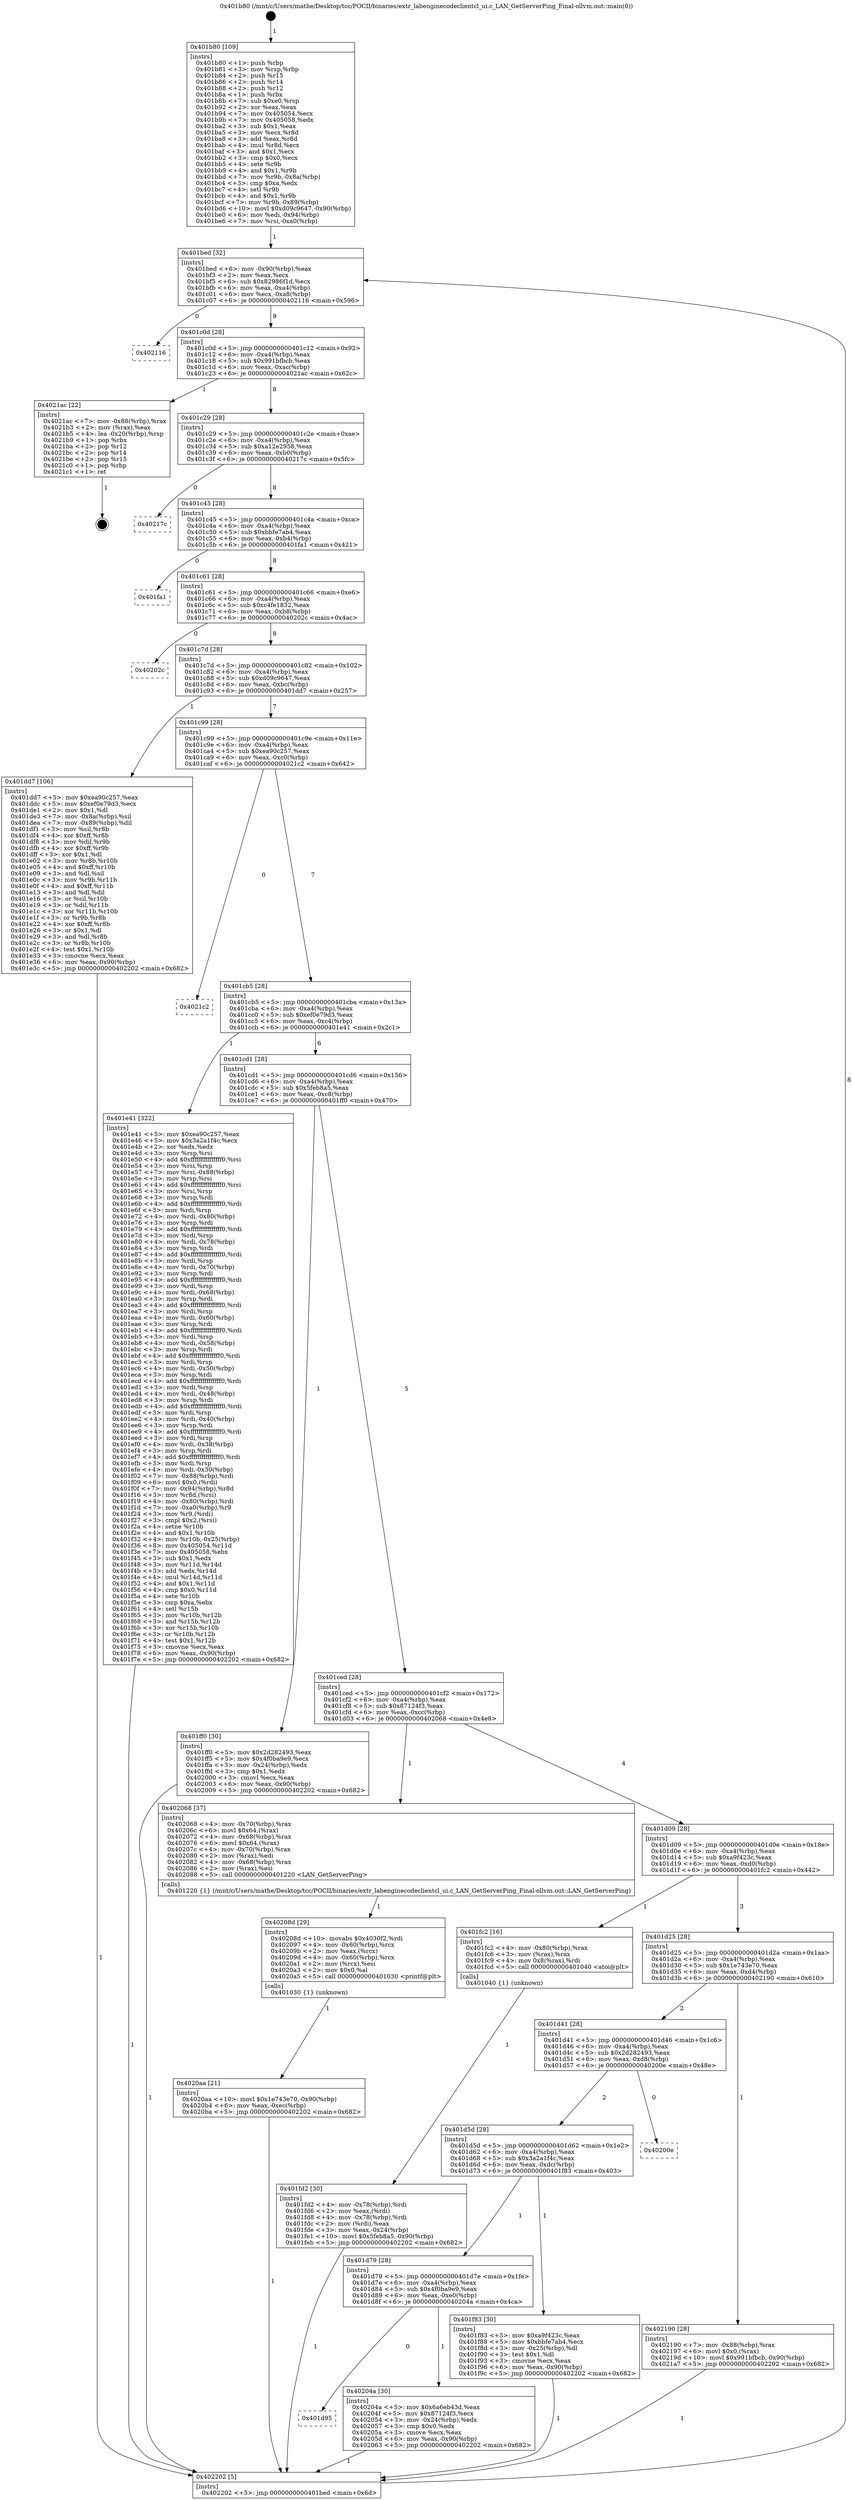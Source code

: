 digraph "0x401b80" {
  label = "0x401b80 (/mnt/c/Users/mathe/Desktop/tcc/POCII/binaries/extr_labenginecodeclientcl_ui.c_LAN_GetServerPing_Final-ollvm.out::main(0))"
  labelloc = "t"
  node[shape=record]

  Entry [label="",width=0.3,height=0.3,shape=circle,fillcolor=black,style=filled]
  "0x401bed" [label="{
     0x401bed [32]\l
     | [instrs]\l
     &nbsp;&nbsp;0x401bed \<+6\>: mov -0x90(%rbp),%eax\l
     &nbsp;&nbsp;0x401bf3 \<+2\>: mov %eax,%ecx\l
     &nbsp;&nbsp;0x401bf5 \<+6\>: sub $0x82986f1d,%ecx\l
     &nbsp;&nbsp;0x401bfb \<+6\>: mov %eax,-0xa4(%rbp)\l
     &nbsp;&nbsp;0x401c01 \<+6\>: mov %ecx,-0xa8(%rbp)\l
     &nbsp;&nbsp;0x401c07 \<+6\>: je 0000000000402116 \<main+0x596\>\l
  }"]
  "0x402116" [label="{
     0x402116\l
  }", style=dashed]
  "0x401c0d" [label="{
     0x401c0d [28]\l
     | [instrs]\l
     &nbsp;&nbsp;0x401c0d \<+5\>: jmp 0000000000401c12 \<main+0x92\>\l
     &nbsp;&nbsp;0x401c12 \<+6\>: mov -0xa4(%rbp),%eax\l
     &nbsp;&nbsp;0x401c18 \<+5\>: sub $0x991bfbcb,%eax\l
     &nbsp;&nbsp;0x401c1d \<+6\>: mov %eax,-0xac(%rbp)\l
     &nbsp;&nbsp;0x401c23 \<+6\>: je 00000000004021ac \<main+0x62c\>\l
  }"]
  Exit [label="",width=0.3,height=0.3,shape=circle,fillcolor=black,style=filled,peripheries=2]
  "0x4021ac" [label="{
     0x4021ac [22]\l
     | [instrs]\l
     &nbsp;&nbsp;0x4021ac \<+7\>: mov -0x88(%rbp),%rax\l
     &nbsp;&nbsp;0x4021b3 \<+2\>: mov (%rax),%eax\l
     &nbsp;&nbsp;0x4021b5 \<+4\>: lea -0x20(%rbp),%rsp\l
     &nbsp;&nbsp;0x4021b9 \<+1\>: pop %rbx\l
     &nbsp;&nbsp;0x4021ba \<+2\>: pop %r12\l
     &nbsp;&nbsp;0x4021bc \<+2\>: pop %r14\l
     &nbsp;&nbsp;0x4021be \<+2\>: pop %r15\l
     &nbsp;&nbsp;0x4021c0 \<+1\>: pop %rbp\l
     &nbsp;&nbsp;0x4021c1 \<+1\>: ret\l
  }"]
  "0x401c29" [label="{
     0x401c29 [28]\l
     | [instrs]\l
     &nbsp;&nbsp;0x401c29 \<+5\>: jmp 0000000000401c2e \<main+0xae\>\l
     &nbsp;&nbsp;0x401c2e \<+6\>: mov -0xa4(%rbp),%eax\l
     &nbsp;&nbsp;0x401c34 \<+5\>: sub $0xa12e2958,%eax\l
     &nbsp;&nbsp;0x401c39 \<+6\>: mov %eax,-0xb0(%rbp)\l
     &nbsp;&nbsp;0x401c3f \<+6\>: je 000000000040217c \<main+0x5fc\>\l
  }"]
  "0x4020aa" [label="{
     0x4020aa [21]\l
     | [instrs]\l
     &nbsp;&nbsp;0x4020aa \<+10\>: movl $0x1e743e70,-0x90(%rbp)\l
     &nbsp;&nbsp;0x4020b4 \<+6\>: mov %eax,-0xec(%rbp)\l
     &nbsp;&nbsp;0x4020ba \<+5\>: jmp 0000000000402202 \<main+0x682\>\l
  }"]
  "0x40217c" [label="{
     0x40217c\l
  }", style=dashed]
  "0x401c45" [label="{
     0x401c45 [28]\l
     | [instrs]\l
     &nbsp;&nbsp;0x401c45 \<+5\>: jmp 0000000000401c4a \<main+0xca\>\l
     &nbsp;&nbsp;0x401c4a \<+6\>: mov -0xa4(%rbp),%eax\l
     &nbsp;&nbsp;0x401c50 \<+5\>: sub $0xbbfe7ab4,%eax\l
     &nbsp;&nbsp;0x401c55 \<+6\>: mov %eax,-0xb4(%rbp)\l
     &nbsp;&nbsp;0x401c5b \<+6\>: je 0000000000401fa1 \<main+0x421\>\l
  }"]
  "0x40208d" [label="{
     0x40208d [29]\l
     | [instrs]\l
     &nbsp;&nbsp;0x40208d \<+10\>: movabs $0x4030f2,%rdi\l
     &nbsp;&nbsp;0x402097 \<+4\>: mov -0x60(%rbp),%rcx\l
     &nbsp;&nbsp;0x40209b \<+2\>: mov %eax,(%rcx)\l
     &nbsp;&nbsp;0x40209d \<+4\>: mov -0x60(%rbp),%rcx\l
     &nbsp;&nbsp;0x4020a1 \<+2\>: mov (%rcx),%esi\l
     &nbsp;&nbsp;0x4020a3 \<+2\>: mov $0x0,%al\l
     &nbsp;&nbsp;0x4020a5 \<+5\>: call 0000000000401030 \<printf@plt\>\l
     | [calls]\l
     &nbsp;&nbsp;0x401030 \{1\} (unknown)\l
  }"]
  "0x401fa1" [label="{
     0x401fa1\l
  }", style=dashed]
  "0x401c61" [label="{
     0x401c61 [28]\l
     | [instrs]\l
     &nbsp;&nbsp;0x401c61 \<+5\>: jmp 0000000000401c66 \<main+0xe6\>\l
     &nbsp;&nbsp;0x401c66 \<+6\>: mov -0xa4(%rbp),%eax\l
     &nbsp;&nbsp;0x401c6c \<+5\>: sub $0xc4fe1832,%eax\l
     &nbsp;&nbsp;0x401c71 \<+6\>: mov %eax,-0xb8(%rbp)\l
     &nbsp;&nbsp;0x401c77 \<+6\>: je 000000000040202c \<main+0x4ac\>\l
  }"]
  "0x401d95" [label="{
     0x401d95\l
  }", style=dashed]
  "0x40202c" [label="{
     0x40202c\l
  }", style=dashed]
  "0x401c7d" [label="{
     0x401c7d [28]\l
     | [instrs]\l
     &nbsp;&nbsp;0x401c7d \<+5\>: jmp 0000000000401c82 \<main+0x102\>\l
     &nbsp;&nbsp;0x401c82 \<+6\>: mov -0xa4(%rbp),%eax\l
     &nbsp;&nbsp;0x401c88 \<+5\>: sub $0xd09c9647,%eax\l
     &nbsp;&nbsp;0x401c8d \<+6\>: mov %eax,-0xbc(%rbp)\l
     &nbsp;&nbsp;0x401c93 \<+6\>: je 0000000000401dd7 \<main+0x257\>\l
  }"]
  "0x40204a" [label="{
     0x40204a [30]\l
     | [instrs]\l
     &nbsp;&nbsp;0x40204a \<+5\>: mov $0x6a6eb43d,%eax\l
     &nbsp;&nbsp;0x40204f \<+5\>: mov $0x87124f3,%ecx\l
     &nbsp;&nbsp;0x402054 \<+3\>: mov -0x24(%rbp),%edx\l
     &nbsp;&nbsp;0x402057 \<+3\>: cmp $0x0,%edx\l
     &nbsp;&nbsp;0x40205a \<+3\>: cmove %ecx,%eax\l
     &nbsp;&nbsp;0x40205d \<+6\>: mov %eax,-0x90(%rbp)\l
     &nbsp;&nbsp;0x402063 \<+5\>: jmp 0000000000402202 \<main+0x682\>\l
  }"]
  "0x401dd7" [label="{
     0x401dd7 [106]\l
     | [instrs]\l
     &nbsp;&nbsp;0x401dd7 \<+5\>: mov $0xea90c257,%eax\l
     &nbsp;&nbsp;0x401ddc \<+5\>: mov $0xef0e79d3,%ecx\l
     &nbsp;&nbsp;0x401de1 \<+2\>: mov $0x1,%dl\l
     &nbsp;&nbsp;0x401de3 \<+7\>: mov -0x8a(%rbp),%sil\l
     &nbsp;&nbsp;0x401dea \<+7\>: mov -0x89(%rbp),%dil\l
     &nbsp;&nbsp;0x401df1 \<+3\>: mov %sil,%r8b\l
     &nbsp;&nbsp;0x401df4 \<+4\>: xor $0xff,%r8b\l
     &nbsp;&nbsp;0x401df8 \<+3\>: mov %dil,%r9b\l
     &nbsp;&nbsp;0x401dfb \<+4\>: xor $0xff,%r9b\l
     &nbsp;&nbsp;0x401dff \<+3\>: xor $0x1,%dl\l
     &nbsp;&nbsp;0x401e02 \<+3\>: mov %r8b,%r10b\l
     &nbsp;&nbsp;0x401e05 \<+4\>: and $0xff,%r10b\l
     &nbsp;&nbsp;0x401e09 \<+3\>: and %dl,%sil\l
     &nbsp;&nbsp;0x401e0c \<+3\>: mov %r9b,%r11b\l
     &nbsp;&nbsp;0x401e0f \<+4\>: and $0xff,%r11b\l
     &nbsp;&nbsp;0x401e13 \<+3\>: and %dl,%dil\l
     &nbsp;&nbsp;0x401e16 \<+3\>: or %sil,%r10b\l
     &nbsp;&nbsp;0x401e19 \<+3\>: or %dil,%r11b\l
     &nbsp;&nbsp;0x401e1c \<+3\>: xor %r11b,%r10b\l
     &nbsp;&nbsp;0x401e1f \<+3\>: or %r9b,%r8b\l
     &nbsp;&nbsp;0x401e22 \<+4\>: xor $0xff,%r8b\l
     &nbsp;&nbsp;0x401e26 \<+3\>: or $0x1,%dl\l
     &nbsp;&nbsp;0x401e29 \<+3\>: and %dl,%r8b\l
     &nbsp;&nbsp;0x401e2c \<+3\>: or %r8b,%r10b\l
     &nbsp;&nbsp;0x401e2f \<+4\>: test $0x1,%r10b\l
     &nbsp;&nbsp;0x401e33 \<+3\>: cmovne %ecx,%eax\l
     &nbsp;&nbsp;0x401e36 \<+6\>: mov %eax,-0x90(%rbp)\l
     &nbsp;&nbsp;0x401e3c \<+5\>: jmp 0000000000402202 \<main+0x682\>\l
  }"]
  "0x401c99" [label="{
     0x401c99 [28]\l
     | [instrs]\l
     &nbsp;&nbsp;0x401c99 \<+5\>: jmp 0000000000401c9e \<main+0x11e\>\l
     &nbsp;&nbsp;0x401c9e \<+6\>: mov -0xa4(%rbp),%eax\l
     &nbsp;&nbsp;0x401ca4 \<+5\>: sub $0xea90c257,%eax\l
     &nbsp;&nbsp;0x401ca9 \<+6\>: mov %eax,-0xc0(%rbp)\l
     &nbsp;&nbsp;0x401caf \<+6\>: je 00000000004021c2 \<main+0x642\>\l
  }"]
  "0x402202" [label="{
     0x402202 [5]\l
     | [instrs]\l
     &nbsp;&nbsp;0x402202 \<+5\>: jmp 0000000000401bed \<main+0x6d\>\l
  }"]
  "0x401b80" [label="{
     0x401b80 [109]\l
     | [instrs]\l
     &nbsp;&nbsp;0x401b80 \<+1\>: push %rbp\l
     &nbsp;&nbsp;0x401b81 \<+3\>: mov %rsp,%rbp\l
     &nbsp;&nbsp;0x401b84 \<+2\>: push %r15\l
     &nbsp;&nbsp;0x401b86 \<+2\>: push %r14\l
     &nbsp;&nbsp;0x401b88 \<+2\>: push %r12\l
     &nbsp;&nbsp;0x401b8a \<+1\>: push %rbx\l
     &nbsp;&nbsp;0x401b8b \<+7\>: sub $0xe0,%rsp\l
     &nbsp;&nbsp;0x401b92 \<+2\>: xor %eax,%eax\l
     &nbsp;&nbsp;0x401b94 \<+7\>: mov 0x405054,%ecx\l
     &nbsp;&nbsp;0x401b9b \<+7\>: mov 0x405058,%edx\l
     &nbsp;&nbsp;0x401ba2 \<+3\>: sub $0x1,%eax\l
     &nbsp;&nbsp;0x401ba5 \<+3\>: mov %ecx,%r8d\l
     &nbsp;&nbsp;0x401ba8 \<+3\>: add %eax,%r8d\l
     &nbsp;&nbsp;0x401bab \<+4\>: imul %r8d,%ecx\l
     &nbsp;&nbsp;0x401baf \<+3\>: and $0x1,%ecx\l
     &nbsp;&nbsp;0x401bb2 \<+3\>: cmp $0x0,%ecx\l
     &nbsp;&nbsp;0x401bb5 \<+4\>: sete %r9b\l
     &nbsp;&nbsp;0x401bb9 \<+4\>: and $0x1,%r9b\l
     &nbsp;&nbsp;0x401bbd \<+7\>: mov %r9b,-0x8a(%rbp)\l
     &nbsp;&nbsp;0x401bc4 \<+3\>: cmp $0xa,%edx\l
     &nbsp;&nbsp;0x401bc7 \<+4\>: setl %r9b\l
     &nbsp;&nbsp;0x401bcb \<+4\>: and $0x1,%r9b\l
     &nbsp;&nbsp;0x401bcf \<+7\>: mov %r9b,-0x89(%rbp)\l
     &nbsp;&nbsp;0x401bd6 \<+10\>: movl $0xd09c9647,-0x90(%rbp)\l
     &nbsp;&nbsp;0x401be0 \<+6\>: mov %edi,-0x94(%rbp)\l
     &nbsp;&nbsp;0x401be6 \<+7\>: mov %rsi,-0xa0(%rbp)\l
  }"]
  "0x401fd2" [label="{
     0x401fd2 [30]\l
     | [instrs]\l
     &nbsp;&nbsp;0x401fd2 \<+4\>: mov -0x78(%rbp),%rdi\l
     &nbsp;&nbsp;0x401fd6 \<+2\>: mov %eax,(%rdi)\l
     &nbsp;&nbsp;0x401fd8 \<+4\>: mov -0x78(%rbp),%rdi\l
     &nbsp;&nbsp;0x401fdc \<+2\>: mov (%rdi),%eax\l
     &nbsp;&nbsp;0x401fde \<+3\>: mov %eax,-0x24(%rbp)\l
     &nbsp;&nbsp;0x401fe1 \<+10\>: movl $0x5feb8a5,-0x90(%rbp)\l
     &nbsp;&nbsp;0x401feb \<+5\>: jmp 0000000000402202 \<main+0x682\>\l
  }"]
  "0x4021c2" [label="{
     0x4021c2\l
  }", style=dashed]
  "0x401cb5" [label="{
     0x401cb5 [28]\l
     | [instrs]\l
     &nbsp;&nbsp;0x401cb5 \<+5\>: jmp 0000000000401cba \<main+0x13a\>\l
     &nbsp;&nbsp;0x401cba \<+6\>: mov -0xa4(%rbp),%eax\l
     &nbsp;&nbsp;0x401cc0 \<+5\>: sub $0xef0e79d3,%eax\l
     &nbsp;&nbsp;0x401cc5 \<+6\>: mov %eax,-0xc4(%rbp)\l
     &nbsp;&nbsp;0x401ccb \<+6\>: je 0000000000401e41 \<main+0x2c1\>\l
  }"]
  "0x401d79" [label="{
     0x401d79 [28]\l
     | [instrs]\l
     &nbsp;&nbsp;0x401d79 \<+5\>: jmp 0000000000401d7e \<main+0x1fe\>\l
     &nbsp;&nbsp;0x401d7e \<+6\>: mov -0xa4(%rbp),%eax\l
     &nbsp;&nbsp;0x401d84 \<+5\>: sub $0x4f0ba9e9,%eax\l
     &nbsp;&nbsp;0x401d89 \<+6\>: mov %eax,-0xe0(%rbp)\l
     &nbsp;&nbsp;0x401d8f \<+6\>: je 000000000040204a \<main+0x4ca\>\l
  }"]
  "0x401e41" [label="{
     0x401e41 [322]\l
     | [instrs]\l
     &nbsp;&nbsp;0x401e41 \<+5\>: mov $0xea90c257,%eax\l
     &nbsp;&nbsp;0x401e46 \<+5\>: mov $0x3a2a1f4c,%ecx\l
     &nbsp;&nbsp;0x401e4b \<+2\>: xor %edx,%edx\l
     &nbsp;&nbsp;0x401e4d \<+3\>: mov %rsp,%rsi\l
     &nbsp;&nbsp;0x401e50 \<+4\>: add $0xfffffffffffffff0,%rsi\l
     &nbsp;&nbsp;0x401e54 \<+3\>: mov %rsi,%rsp\l
     &nbsp;&nbsp;0x401e57 \<+7\>: mov %rsi,-0x88(%rbp)\l
     &nbsp;&nbsp;0x401e5e \<+3\>: mov %rsp,%rsi\l
     &nbsp;&nbsp;0x401e61 \<+4\>: add $0xfffffffffffffff0,%rsi\l
     &nbsp;&nbsp;0x401e65 \<+3\>: mov %rsi,%rsp\l
     &nbsp;&nbsp;0x401e68 \<+3\>: mov %rsp,%rdi\l
     &nbsp;&nbsp;0x401e6b \<+4\>: add $0xfffffffffffffff0,%rdi\l
     &nbsp;&nbsp;0x401e6f \<+3\>: mov %rdi,%rsp\l
     &nbsp;&nbsp;0x401e72 \<+4\>: mov %rdi,-0x80(%rbp)\l
     &nbsp;&nbsp;0x401e76 \<+3\>: mov %rsp,%rdi\l
     &nbsp;&nbsp;0x401e79 \<+4\>: add $0xfffffffffffffff0,%rdi\l
     &nbsp;&nbsp;0x401e7d \<+3\>: mov %rdi,%rsp\l
     &nbsp;&nbsp;0x401e80 \<+4\>: mov %rdi,-0x78(%rbp)\l
     &nbsp;&nbsp;0x401e84 \<+3\>: mov %rsp,%rdi\l
     &nbsp;&nbsp;0x401e87 \<+4\>: add $0xfffffffffffffff0,%rdi\l
     &nbsp;&nbsp;0x401e8b \<+3\>: mov %rdi,%rsp\l
     &nbsp;&nbsp;0x401e8e \<+4\>: mov %rdi,-0x70(%rbp)\l
     &nbsp;&nbsp;0x401e92 \<+3\>: mov %rsp,%rdi\l
     &nbsp;&nbsp;0x401e95 \<+4\>: add $0xfffffffffffffff0,%rdi\l
     &nbsp;&nbsp;0x401e99 \<+3\>: mov %rdi,%rsp\l
     &nbsp;&nbsp;0x401e9c \<+4\>: mov %rdi,-0x68(%rbp)\l
     &nbsp;&nbsp;0x401ea0 \<+3\>: mov %rsp,%rdi\l
     &nbsp;&nbsp;0x401ea3 \<+4\>: add $0xfffffffffffffff0,%rdi\l
     &nbsp;&nbsp;0x401ea7 \<+3\>: mov %rdi,%rsp\l
     &nbsp;&nbsp;0x401eaa \<+4\>: mov %rdi,-0x60(%rbp)\l
     &nbsp;&nbsp;0x401eae \<+3\>: mov %rsp,%rdi\l
     &nbsp;&nbsp;0x401eb1 \<+4\>: add $0xfffffffffffffff0,%rdi\l
     &nbsp;&nbsp;0x401eb5 \<+3\>: mov %rdi,%rsp\l
     &nbsp;&nbsp;0x401eb8 \<+4\>: mov %rdi,-0x58(%rbp)\l
     &nbsp;&nbsp;0x401ebc \<+3\>: mov %rsp,%rdi\l
     &nbsp;&nbsp;0x401ebf \<+4\>: add $0xfffffffffffffff0,%rdi\l
     &nbsp;&nbsp;0x401ec3 \<+3\>: mov %rdi,%rsp\l
     &nbsp;&nbsp;0x401ec6 \<+4\>: mov %rdi,-0x50(%rbp)\l
     &nbsp;&nbsp;0x401eca \<+3\>: mov %rsp,%rdi\l
     &nbsp;&nbsp;0x401ecd \<+4\>: add $0xfffffffffffffff0,%rdi\l
     &nbsp;&nbsp;0x401ed1 \<+3\>: mov %rdi,%rsp\l
     &nbsp;&nbsp;0x401ed4 \<+4\>: mov %rdi,-0x48(%rbp)\l
     &nbsp;&nbsp;0x401ed8 \<+3\>: mov %rsp,%rdi\l
     &nbsp;&nbsp;0x401edb \<+4\>: add $0xfffffffffffffff0,%rdi\l
     &nbsp;&nbsp;0x401edf \<+3\>: mov %rdi,%rsp\l
     &nbsp;&nbsp;0x401ee2 \<+4\>: mov %rdi,-0x40(%rbp)\l
     &nbsp;&nbsp;0x401ee6 \<+3\>: mov %rsp,%rdi\l
     &nbsp;&nbsp;0x401ee9 \<+4\>: add $0xfffffffffffffff0,%rdi\l
     &nbsp;&nbsp;0x401eed \<+3\>: mov %rdi,%rsp\l
     &nbsp;&nbsp;0x401ef0 \<+4\>: mov %rdi,-0x38(%rbp)\l
     &nbsp;&nbsp;0x401ef4 \<+3\>: mov %rsp,%rdi\l
     &nbsp;&nbsp;0x401ef7 \<+4\>: add $0xfffffffffffffff0,%rdi\l
     &nbsp;&nbsp;0x401efb \<+3\>: mov %rdi,%rsp\l
     &nbsp;&nbsp;0x401efe \<+4\>: mov %rdi,-0x30(%rbp)\l
     &nbsp;&nbsp;0x401f02 \<+7\>: mov -0x88(%rbp),%rdi\l
     &nbsp;&nbsp;0x401f09 \<+6\>: movl $0x0,(%rdi)\l
     &nbsp;&nbsp;0x401f0f \<+7\>: mov -0x94(%rbp),%r8d\l
     &nbsp;&nbsp;0x401f16 \<+3\>: mov %r8d,(%rsi)\l
     &nbsp;&nbsp;0x401f19 \<+4\>: mov -0x80(%rbp),%rdi\l
     &nbsp;&nbsp;0x401f1d \<+7\>: mov -0xa0(%rbp),%r9\l
     &nbsp;&nbsp;0x401f24 \<+3\>: mov %r9,(%rdi)\l
     &nbsp;&nbsp;0x401f27 \<+3\>: cmpl $0x2,(%rsi)\l
     &nbsp;&nbsp;0x401f2a \<+4\>: setne %r10b\l
     &nbsp;&nbsp;0x401f2e \<+4\>: and $0x1,%r10b\l
     &nbsp;&nbsp;0x401f32 \<+4\>: mov %r10b,-0x25(%rbp)\l
     &nbsp;&nbsp;0x401f36 \<+8\>: mov 0x405054,%r11d\l
     &nbsp;&nbsp;0x401f3e \<+7\>: mov 0x405058,%ebx\l
     &nbsp;&nbsp;0x401f45 \<+3\>: sub $0x1,%edx\l
     &nbsp;&nbsp;0x401f48 \<+3\>: mov %r11d,%r14d\l
     &nbsp;&nbsp;0x401f4b \<+3\>: add %edx,%r14d\l
     &nbsp;&nbsp;0x401f4e \<+4\>: imul %r14d,%r11d\l
     &nbsp;&nbsp;0x401f52 \<+4\>: and $0x1,%r11d\l
     &nbsp;&nbsp;0x401f56 \<+4\>: cmp $0x0,%r11d\l
     &nbsp;&nbsp;0x401f5a \<+4\>: sete %r10b\l
     &nbsp;&nbsp;0x401f5e \<+3\>: cmp $0xa,%ebx\l
     &nbsp;&nbsp;0x401f61 \<+4\>: setl %r15b\l
     &nbsp;&nbsp;0x401f65 \<+3\>: mov %r10b,%r12b\l
     &nbsp;&nbsp;0x401f68 \<+3\>: and %r15b,%r12b\l
     &nbsp;&nbsp;0x401f6b \<+3\>: xor %r15b,%r10b\l
     &nbsp;&nbsp;0x401f6e \<+3\>: or %r10b,%r12b\l
     &nbsp;&nbsp;0x401f71 \<+4\>: test $0x1,%r12b\l
     &nbsp;&nbsp;0x401f75 \<+3\>: cmovne %ecx,%eax\l
     &nbsp;&nbsp;0x401f78 \<+6\>: mov %eax,-0x90(%rbp)\l
     &nbsp;&nbsp;0x401f7e \<+5\>: jmp 0000000000402202 \<main+0x682\>\l
  }"]
  "0x401cd1" [label="{
     0x401cd1 [28]\l
     | [instrs]\l
     &nbsp;&nbsp;0x401cd1 \<+5\>: jmp 0000000000401cd6 \<main+0x156\>\l
     &nbsp;&nbsp;0x401cd6 \<+6\>: mov -0xa4(%rbp),%eax\l
     &nbsp;&nbsp;0x401cdc \<+5\>: sub $0x5feb8a5,%eax\l
     &nbsp;&nbsp;0x401ce1 \<+6\>: mov %eax,-0xc8(%rbp)\l
     &nbsp;&nbsp;0x401ce7 \<+6\>: je 0000000000401ff0 \<main+0x470\>\l
  }"]
  "0x401f83" [label="{
     0x401f83 [30]\l
     | [instrs]\l
     &nbsp;&nbsp;0x401f83 \<+5\>: mov $0xa9f423c,%eax\l
     &nbsp;&nbsp;0x401f88 \<+5\>: mov $0xbbfe7ab4,%ecx\l
     &nbsp;&nbsp;0x401f8d \<+3\>: mov -0x25(%rbp),%dl\l
     &nbsp;&nbsp;0x401f90 \<+3\>: test $0x1,%dl\l
     &nbsp;&nbsp;0x401f93 \<+3\>: cmovne %ecx,%eax\l
     &nbsp;&nbsp;0x401f96 \<+6\>: mov %eax,-0x90(%rbp)\l
     &nbsp;&nbsp;0x401f9c \<+5\>: jmp 0000000000402202 \<main+0x682\>\l
  }"]
  "0x401d5d" [label="{
     0x401d5d [28]\l
     | [instrs]\l
     &nbsp;&nbsp;0x401d5d \<+5\>: jmp 0000000000401d62 \<main+0x1e2\>\l
     &nbsp;&nbsp;0x401d62 \<+6\>: mov -0xa4(%rbp),%eax\l
     &nbsp;&nbsp;0x401d68 \<+5\>: sub $0x3a2a1f4c,%eax\l
     &nbsp;&nbsp;0x401d6d \<+6\>: mov %eax,-0xdc(%rbp)\l
     &nbsp;&nbsp;0x401d73 \<+6\>: je 0000000000401f83 \<main+0x403\>\l
  }"]
  "0x401ff0" [label="{
     0x401ff0 [30]\l
     | [instrs]\l
     &nbsp;&nbsp;0x401ff0 \<+5\>: mov $0x2d282493,%eax\l
     &nbsp;&nbsp;0x401ff5 \<+5\>: mov $0x4f0ba9e9,%ecx\l
     &nbsp;&nbsp;0x401ffa \<+3\>: mov -0x24(%rbp),%edx\l
     &nbsp;&nbsp;0x401ffd \<+3\>: cmp $0x1,%edx\l
     &nbsp;&nbsp;0x402000 \<+3\>: cmovl %ecx,%eax\l
     &nbsp;&nbsp;0x402003 \<+6\>: mov %eax,-0x90(%rbp)\l
     &nbsp;&nbsp;0x402009 \<+5\>: jmp 0000000000402202 \<main+0x682\>\l
  }"]
  "0x401ced" [label="{
     0x401ced [28]\l
     | [instrs]\l
     &nbsp;&nbsp;0x401ced \<+5\>: jmp 0000000000401cf2 \<main+0x172\>\l
     &nbsp;&nbsp;0x401cf2 \<+6\>: mov -0xa4(%rbp),%eax\l
     &nbsp;&nbsp;0x401cf8 \<+5\>: sub $0x87124f3,%eax\l
     &nbsp;&nbsp;0x401cfd \<+6\>: mov %eax,-0xcc(%rbp)\l
     &nbsp;&nbsp;0x401d03 \<+6\>: je 0000000000402068 \<main+0x4e8\>\l
  }"]
  "0x40200e" [label="{
     0x40200e\l
  }", style=dashed]
  "0x402068" [label="{
     0x402068 [37]\l
     | [instrs]\l
     &nbsp;&nbsp;0x402068 \<+4\>: mov -0x70(%rbp),%rax\l
     &nbsp;&nbsp;0x40206c \<+6\>: movl $0x64,(%rax)\l
     &nbsp;&nbsp;0x402072 \<+4\>: mov -0x68(%rbp),%rax\l
     &nbsp;&nbsp;0x402076 \<+6\>: movl $0x64,(%rax)\l
     &nbsp;&nbsp;0x40207c \<+4\>: mov -0x70(%rbp),%rax\l
     &nbsp;&nbsp;0x402080 \<+2\>: mov (%rax),%edi\l
     &nbsp;&nbsp;0x402082 \<+4\>: mov -0x68(%rbp),%rax\l
     &nbsp;&nbsp;0x402086 \<+2\>: mov (%rax),%esi\l
     &nbsp;&nbsp;0x402088 \<+5\>: call 0000000000401220 \<LAN_GetServerPing\>\l
     | [calls]\l
     &nbsp;&nbsp;0x401220 \{1\} (/mnt/c/Users/mathe/Desktop/tcc/POCII/binaries/extr_labenginecodeclientcl_ui.c_LAN_GetServerPing_Final-ollvm.out::LAN_GetServerPing)\l
  }"]
  "0x401d09" [label="{
     0x401d09 [28]\l
     | [instrs]\l
     &nbsp;&nbsp;0x401d09 \<+5\>: jmp 0000000000401d0e \<main+0x18e\>\l
     &nbsp;&nbsp;0x401d0e \<+6\>: mov -0xa4(%rbp),%eax\l
     &nbsp;&nbsp;0x401d14 \<+5\>: sub $0xa9f423c,%eax\l
     &nbsp;&nbsp;0x401d19 \<+6\>: mov %eax,-0xd0(%rbp)\l
     &nbsp;&nbsp;0x401d1f \<+6\>: je 0000000000401fc2 \<main+0x442\>\l
  }"]
  "0x401d41" [label="{
     0x401d41 [28]\l
     | [instrs]\l
     &nbsp;&nbsp;0x401d41 \<+5\>: jmp 0000000000401d46 \<main+0x1c6\>\l
     &nbsp;&nbsp;0x401d46 \<+6\>: mov -0xa4(%rbp),%eax\l
     &nbsp;&nbsp;0x401d4c \<+5\>: sub $0x2d282493,%eax\l
     &nbsp;&nbsp;0x401d51 \<+6\>: mov %eax,-0xd8(%rbp)\l
     &nbsp;&nbsp;0x401d57 \<+6\>: je 000000000040200e \<main+0x48e\>\l
  }"]
  "0x401fc2" [label="{
     0x401fc2 [16]\l
     | [instrs]\l
     &nbsp;&nbsp;0x401fc2 \<+4\>: mov -0x80(%rbp),%rax\l
     &nbsp;&nbsp;0x401fc6 \<+3\>: mov (%rax),%rax\l
     &nbsp;&nbsp;0x401fc9 \<+4\>: mov 0x8(%rax),%rdi\l
     &nbsp;&nbsp;0x401fcd \<+5\>: call 0000000000401040 \<atoi@plt\>\l
     | [calls]\l
     &nbsp;&nbsp;0x401040 \{1\} (unknown)\l
  }"]
  "0x401d25" [label="{
     0x401d25 [28]\l
     | [instrs]\l
     &nbsp;&nbsp;0x401d25 \<+5\>: jmp 0000000000401d2a \<main+0x1aa\>\l
     &nbsp;&nbsp;0x401d2a \<+6\>: mov -0xa4(%rbp),%eax\l
     &nbsp;&nbsp;0x401d30 \<+5\>: sub $0x1e743e70,%eax\l
     &nbsp;&nbsp;0x401d35 \<+6\>: mov %eax,-0xd4(%rbp)\l
     &nbsp;&nbsp;0x401d3b \<+6\>: je 0000000000402190 \<main+0x610\>\l
  }"]
  "0x402190" [label="{
     0x402190 [28]\l
     | [instrs]\l
     &nbsp;&nbsp;0x402190 \<+7\>: mov -0x88(%rbp),%rax\l
     &nbsp;&nbsp;0x402197 \<+6\>: movl $0x0,(%rax)\l
     &nbsp;&nbsp;0x40219d \<+10\>: movl $0x991bfbcb,-0x90(%rbp)\l
     &nbsp;&nbsp;0x4021a7 \<+5\>: jmp 0000000000402202 \<main+0x682\>\l
  }"]
  Entry -> "0x401b80" [label=" 1"]
  "0x401bed" -> "0x402116" [label=" 0"]
  "0x401bed" -> "0x401c0d" [label=" 9"]
  "0x4021ac" -> Exit [label=" 1"]
  "0x401c0d" -> "0x4021ac" [label=" 1"]
  "0x401c0d" -> "0x401c29" [label=" 8"]
  "0x402190" -> "0x402202" [label=" 1"]
  "0x401c29" -> "0x40217c" [label=" 0"]
  "0x401c29" -> "0x401c45" [label=" 8"]
  "0x4020aa" -> "0x402202" [label=" 1"]
  "0x401c45" -> "0x401fa1" [label=" 0"]
  "0x401c45" -> "0x401c61" [label=" 8"]
  "0x40208d" -> "0x4020aa" [label=" 1"]
  "0x401c61" -> "0x40202c" [label=" 0"]
  "0x401c61" -> "0x401c7d" [label=" 8"]
  "0x402068" -> "0x40208d" [label=" 1"]
  "0x401c7d" -> "0x401dd7" [label=" 1"]
  "0x401c7d" -> "0x401c99" [label=" 7"]
  "0x401dd7" -> "0x402202" [label=" 1"]
  "0x401b80" -> "0x401bed" [label=" 1"]
  "0x402202" -> "0x401bed" [label=" 8"]
  "0x40204a" -> "0x402202" [label=" 1"]
  "0x401c99" -> "0x4021c2" [label=" 0"]
  "0x401c99" -> "0x401cb5" [label=" 7"]
  "0x401d79" -> "0x40204a" [label=" 1"]
  "0x401cb5" -> "0x401e41" [label=" 1"]
  "0x401cb5" -> "0x401cd1" [label=" 6"]
  "0x401d79" -> "0x401d95" [label=" 0"]
  "0x401e41" -> "0x402202" [label=" 1"]
  "0x401ff0" -> "0x402202" [label=" 1"]
  "0x401cd1" -> "0x401ff0" [label=" 1"]
  "0x401cd1" -> "0x401ced" [label=" 5"]
  "0x401fc2" -> "0x401fd2" [label=" 1"]
  "0x401ced" -> "0x402068" [label=" 1"]
  "0x401ced" -> "0x401d09" [label=" 4"]
  "0x401f83" -> "0x402202" [label=" 1"]
  "0x401d09" -> "0x401fc2" [label=" 1"]
  "0x401d09" -> "0x401d25" [label=" 3"]
  "0x401d5d" -> "0x401f83" [label=" 1"]
  "0x401d25" -> "0x402190" [label=" 1"]
  "0x401d25" -> "0x401d41" [label=" 2"]
  "0x401d5d" -> "0x401d79" [label=" 1"]
  "0x401d41" -> "0x40200e" [label=" 0"]
  "0x401d41" -> "0x401d5d" [label=" 2"]
  "0x401fd2" -> "0x402202" [label=" 1"]
}
